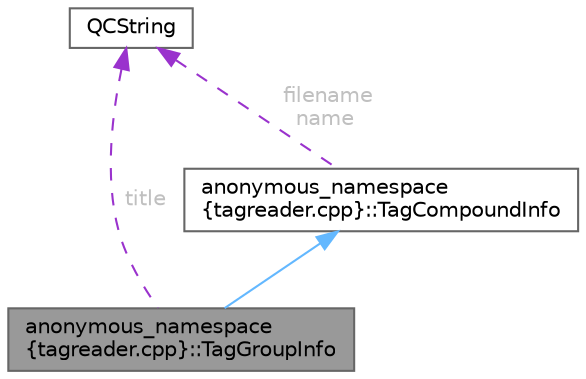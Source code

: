 digraph "anonymous_namespace{tagreader.cpp}::TagGroupInfo"
{
 // INTERACTIVE_SVG=YES
 // LATEX_PDF_SIZE
  bgcolor="transparent";
  edge [fontname=Helvetica,fontsize=10,labelfontname=Helvetica,labelfontsize=10];
  node [fontname=Helvetica,fontsize=10,shape=box,height=0.2,width=0.4];
  Node1 [id="Node000001",label="anonymous_namespace\l\{tagreader.cpp\}::TagGroupInfo",height=0.2,width=0.4,color="gray40", fillcolor="grey60", style="filled", fontcolor="black",tooltip="Container for group specific info that can be read from a tagfile."];
  Node2 -> Node1 [id="edge1_Node000001_Node000002",dir="back",color="steelblue1",style="solid",tooltip=" "];
  Node2 [id="Node000002",label="anonymous_namespace\l\{tagreader.cpp\}::TagCompoundInfo",height=0.2,width=0.4,color="gray40", fillcolor="white", style="filled",URL="$d8/da1/structanonymous__namespace_02tagreader_8cpp_03_1_1_tag_compound_info.html",tooltip="Base class for all compound types."];
  Node3 -> Node2 [id="edge2_Node000002_Node000003",dir="back",color="darkorchid3",style="dashed",tooltip=" ",label=" filename\nname",fontcolor="grey" ];
  Node3 [id="Node000003",label="QCString",height=0.2,width=0.4,color="gray40", fillcolor="white", style="filled",URL="$d9/d45/class_q_c_string.html",tooltip="This is an alternative implementation of QCString."];
  Node3 -> Node1 [id="edge3_Node000001_Node000003",dir="back",color="darkorchid3",style="dashed",tooltip=" ",label=" title",fontcolor="grey" ];
}
